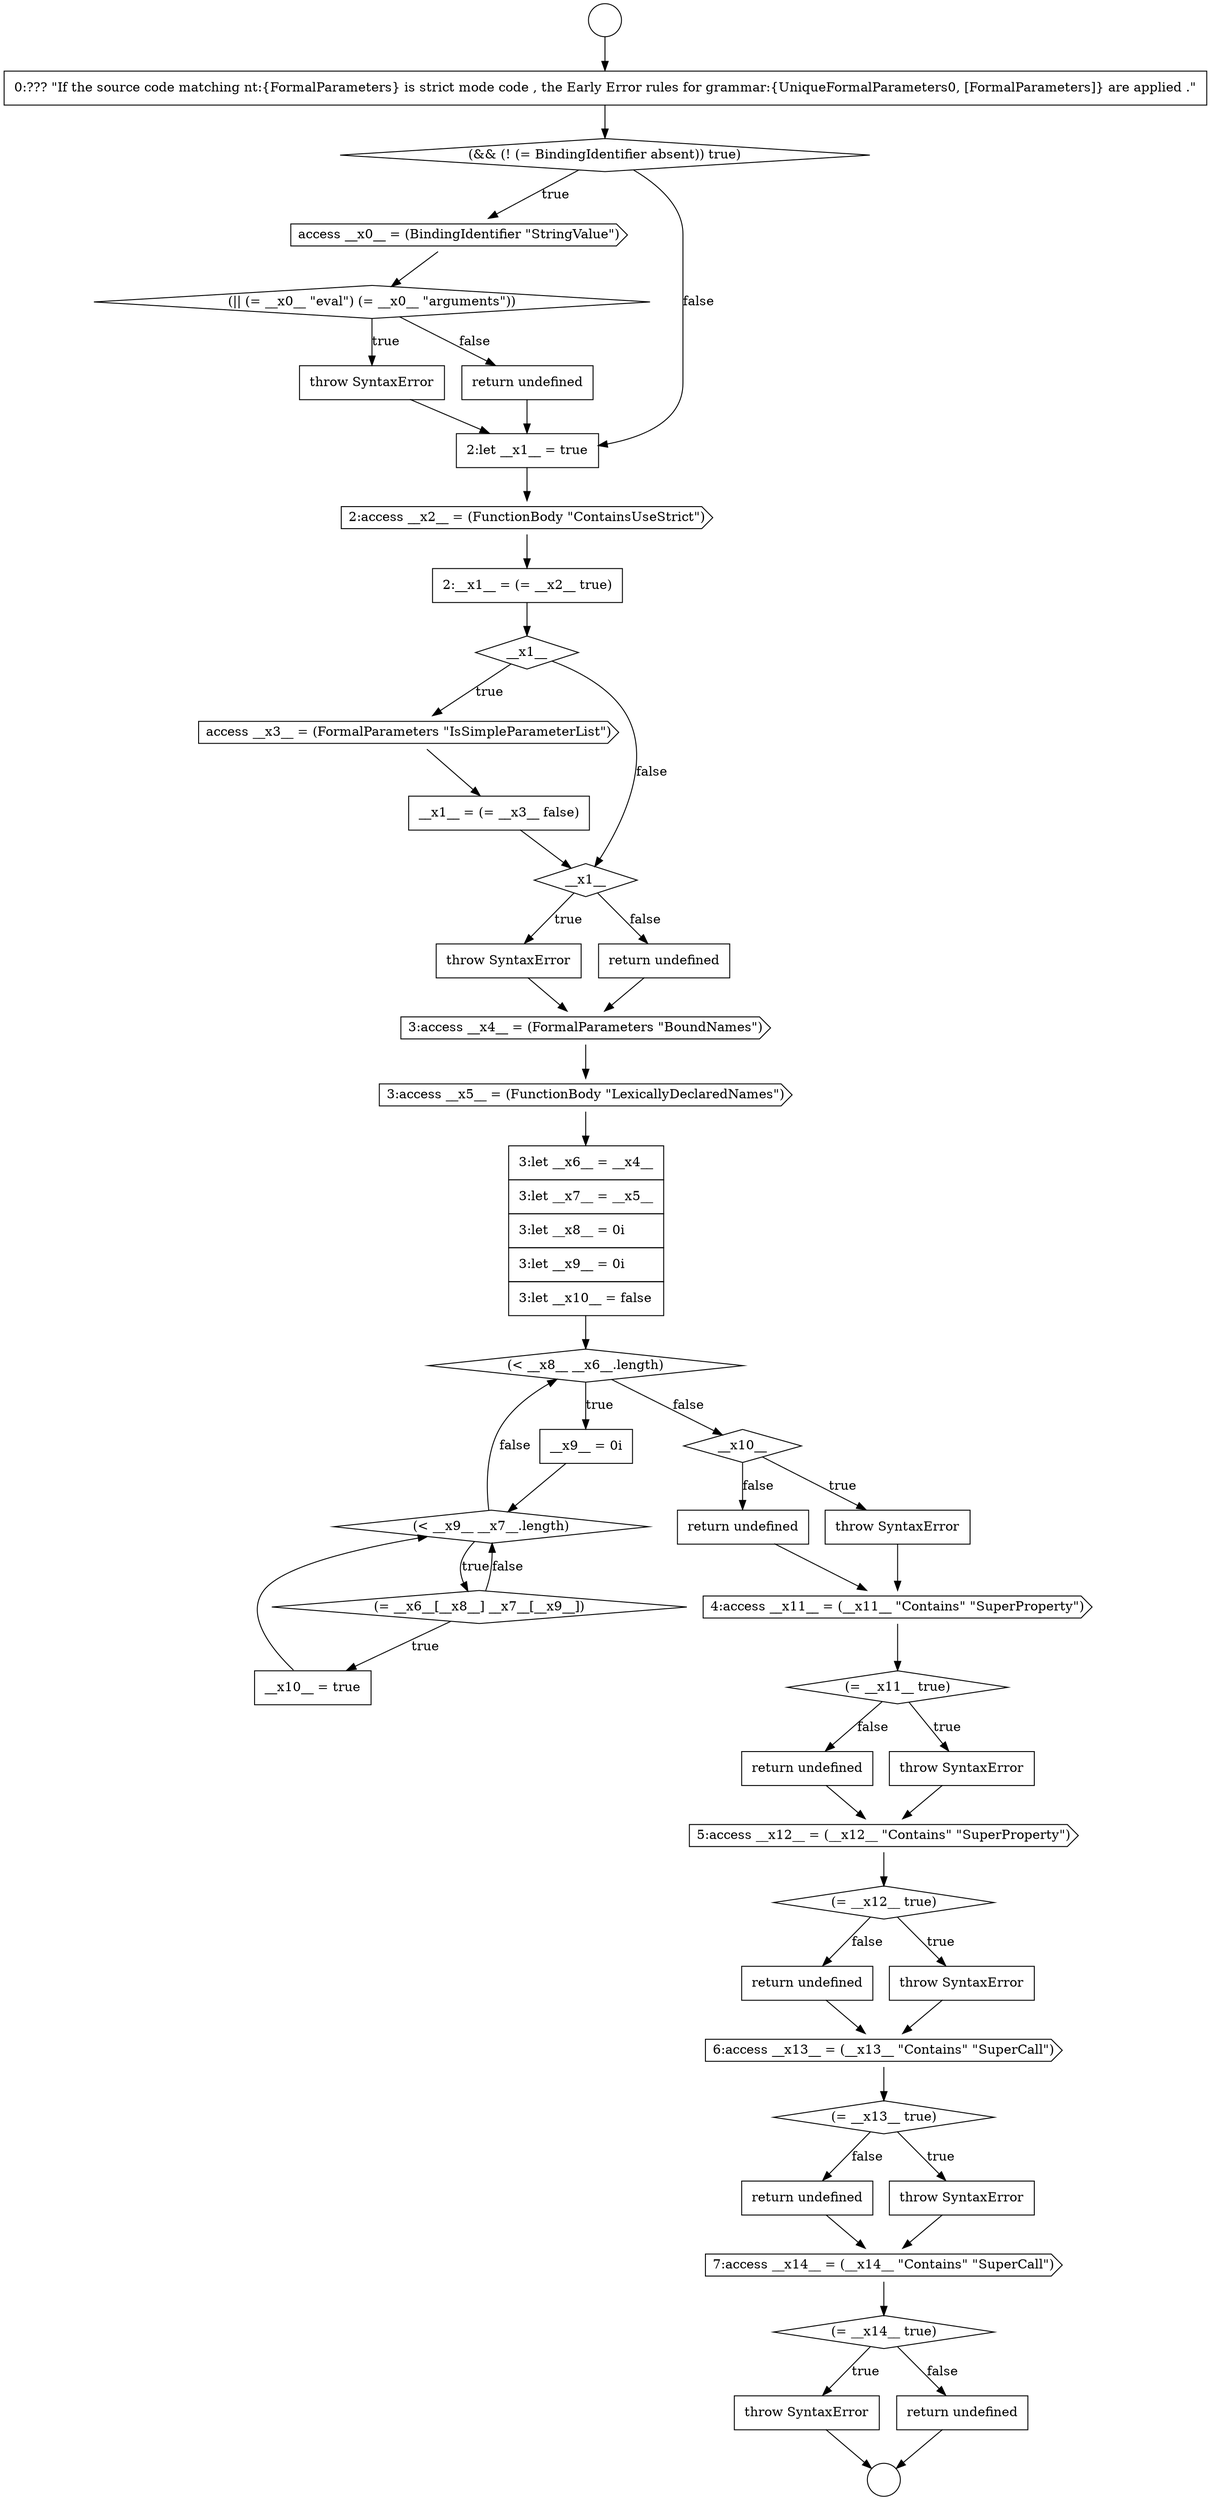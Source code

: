 digraph {
  node20280 [shape=none, margin=0, label=<<font color="black">
    <table border="0" cellborder="1" cellspacing="0" cellpadding="10">
      <tr><td align="left">return undefined</td></tr>
    </table>
  </font>> color="black" fillcolor="white" style=filled]
  node20281 [shape=cds, label=<<font color="black">5:access __x12__ = (__x12__ &quot;Contains&quot; &quot;SuperProperty&quot;)</font>> color="black" fillcolor="white" style=filled]
  node20285 [shape=cds, label=<<font color="black">6:access __x13__ = (__x13__ &quot;Contains&quot; &quot;SuperCall&quot;)</font>> color="black" fillcolor="white" style=filled]
  node20253 [shape=cds, label=<<font color="black">access __x0__ = (BindingIdentifier &quot;StringValue&quot;)</font>> color="black" fillcolor="white" style=filled]
  node20284 [shape=none, margin=0, label=<<font color="black">
    <table border="0" cellborder="1" cellspacing="0" cellpadding="10">
      <tr><td align="left">return undefined</td></tr>
    </table>
  </font>> color="black" fillcolor="white" style=filled]
  node20249 [shape=circle label=" " color="black" fillcolor="white" style=filled]
  node20288 [shape=none, margin=0, label=<<font color="black">
    <table border="0" cellborder="1" cellspacing="0" cellpadding="10">
      <tr><td align="left">return undefined</td></tr>
    </table>
  </font>> color="black" fillcolor="white" style=filled]
  node20283 [shape=none, margin=0, label=<<font color="black">
    <table border="0" cellborder="1" cellspacing="0" cellpadding="10">
      <tr><td align="left">throw SyntaxError</td></tr>
    </table>
  </font>> color="black" fillcolor="white" style=filled]
  node20270 [shape=none, margin=0, label=<<font color="black">
    <table border="0" cellborder="1" cellspacing="0" cellpadding="10">
      <tr><td align="left">__x9__ = 0i</td></tr>
    </table>
  </font>> color="black" fillcolor="white" style=filled]
  node20291 [shape=none, margin=0, label=<<font color="black">
    <table border="0" cellborder="1" cellspacing="0" cellpadding="10">
      <tr><td align="left">throw SyntaxError</td></tr>
    </table>
  </font>> color="black" fillcolor="white" style=filled]
  node20287 [shape=none, margin=0, label=<<font color="black">
    <table border="0" cellborder="1" cellspacing="0" cellpadding="10">
      <tr><td align="left">throw SyntaxError</td></tr>
    </table>
  </font>> color="black" fillcolor="white" style=filled]
  node20251 [shape=none, margin=0, label=<<font color="black">
    <table border="0" cellborder="1" cellspacing="0" cellpadding="10">
      <tr><td align="left">0:??? &quot;If the source code matching nt:{FormalParameters} is strict mode code , the Early Error rules for grammar:{UniqueFormalParameters0, [FormalParameters]} are applied .&quot;</td></tr>
    </table>
  </font>> color="black" fillcolor="white" style=filled]
  node20282 [shape=diamond, label=<<font color="black">(= __x12__ true)</font>> color="black" fillcolor="white" style=filled]
  node20255 [shape=none, margin=0, label=<<font color="black">
    <table border="0" cellborder="1" cellspacing="0" cellpadding="10">
      <tr><td align="left">throw SyntaxError</td></tr>
    </table>
  </font>> color="black" fillcolor="white" style=filled]
  node20286 [shape=diamond, label=<<font color="black">(= __x13__ true)</font>> color="black" fillcolor="white" style=filled]
  node20256 [shape=none, margin=0, label=<<font color="black">
    <table border="0" cellborder="1" cellspacing="0" cellpadding="10">
      <tr><td align="left">return undefined</td></tr>
    </table>
  </font>> color="black" fillcolor="white" style=filled]
  node20273 [shape=none, margin=0, label=<<font color="black">
    <table border="0" cellborder="1" cellspacing="0" cellpadding="10">
      <tr><td align="left">__x10__ = true</td></tr>
    </table>
  </font>> color="black" fillcolor="white" style=filled]
  node20258 [shape=cds, label=<<font color="black">2:access __x2__ = (FunctionBody &quot;ContainsUseStrict&quot;)</font>> color="black" fillcolor="white" style=filled]
  node20268 [shape=none, margin=0, label=<<font color="black">
    <table border="0" cellborder="1" cellspacing="0" cellpadding="10">
      <tr><td align="left">3:let __x6__ = __x4__</td></tr>
      <tr><td align="left">3:let __x7__ = __x5__</td></tr>
      <tr><td align="left">3:let __x8__ = 0i</td></tr>
      <tr><td align="left">3:let __x9__ = 0i</td></tr>
      <tr><td align="left">3:let __x10__ = false</td></tr>
    </table>
  </font>> color="black" fillcolor="white" style=filled]
  node20276 [shape=none, margin=0, label=<<font color="black">
    <table border="0" cellborder="1" cellspacing="0" cellpadding="10">
      <tr><td align="left">return undefined</td></tr>
    </table>
  </font>> color="black" fillcolor="white" style=filled]
  node20259 [shape=none, margin=0, label=<<font color="black">
    <table border="0" cellborder="1" cellspacing="0" cellpadding="10">
      <tr><td align="left">2:__x1__ = (= __x2__ true)</td></tr>
    </table>
  </font>> color="black" fillcolor="white" style=filled]
  node20262 [shape=none, margin=0, label=<<font color="black">
    <table border="0" cellborder="1" cellspacing="0" cellpadding="10">
      <tr><td align="left">__x1__ = (= __x3__ false)</td></tr>
    </table>
  </font>> color="black" fillcolor="white" style=filled]
  node20272 [shape=diamond, label=<<font color="black">(= __x6__[__x8__] __x7__[__x9__])</font>> color="black" fillcolor="white" style=filled]
  node20252 [shape=diamond, label=<<font color="black">(&amp;&amp; (! (= BindingIdentifier absent)) true)</font>> color="black" fillcolor="white" style=filled]
  node20264 [shape=none, margin=0, label=<<font color="black">
    <table border="0" cellborder="1" cellspacing="0" cellpadding="10">
      <tr><td align="left">throw SyntaxError</td></tr>
    </table>
  </font>> color="black" fillcolor="white" style=filled]
  node20277 [shape=cds, label=<<font color="black">4:access __x11__ = (__x11__ &quot;Contains&quot; &quot;SuperProperty&quot;)</font>> color="black" fillcolor="white" style=filled]
  node20261 [shape=cds, label=<<font color="black">access __x3__ = (FormalParameters &quot;IsSimpleParameterList&quot;)</font>> color="black" fillcolor="white" style=filled]
  node20271 [shape=diamond, label=<<font color="black">(&lt; __x9__ __x7__.length)</font>> color="black" fillcolor="white" style=filled]
  node20290 [shape=diamond, label=<<font color="black">(= __x14__ true)</font>> color="black" fillcolor="white" style=filled]
  node20267 [shape=cds, label=<<font color="black">3:access __x5__ = (FunctionBody &quot;LexicallyDeclaredNames&quot;)</font>> color="black" fillcolor="white" style=filled]
  node20278 [shape=diamond, label=<<font color="black">(= __x11__ true)</font>> color="black" fillcolor="white" style=filled]
  node20254 [shape=diamond, label=<<font color="black">(|| (= __x0__ &quot;eval&quot;) (= __x0__ &quot;arguments&quot;))</font>> color="black" fillcolor="white" style=filled]
  node20266 [shape=cds, label=<<font color="black">3:access __x4__ = (FormalParameters &quot;BoundNames&quot;)</font>> color="black" fillcolor="white" style=filled]
  node20260 [shape=diamond, label=<<font color="black">__x1__</font>> color="black" fillcolor="white" style=filled]
  node20250 [shape=circle label=" " color="black" fillcolor="white" style=filled]
  node20274 [shape=diamond, label=<<font color="black">__x10__</font>> color="black" fillcolor="white" style=filled]
  node20257 [shape=none, margin=0, label=<<font color="black">
    <table border="0" cellborder="1" cellspacing="0" cellpadding="10">
      <tr><td align="left">2:let __x1__ = true</td></tr>
    </table>
  </font>> color="black" fillcolor="white" style=filled]
  node20289 [shape=cds, label=<<font color="black">7:access __x14__ = (__x14__ &quot;Contains&quot; &quot;SuperCall&quot;)</font>> color="black" fillcolor="white" style=filled]
  node20279 [shape=none, margin=0, label=<<font color="black">
    <table border="0" cellborder="1" cellspacing="0" cellpadding="10">
      <tr><td align="left">throw SyntaxError</td></tr>
    </table>
  </font>> color="black" fillcolor="white" style=filled]
  node20275 [shape=none, margin=0, label=<<font color="black">
    <table border="0" cellborder="1" cellspacing="0" cellpadding="10">
      <tr><td align="left">throw SyntaxError</td></tr>
    </table>
  </font>> color="black" fillcolor="white" style=filled]
  node20292 [shape=none, margin=0, label=<<font color="black">
    <table border="0" cellborder="1" cellspacing="0" cellpadding="10">
      <tr><td align="left">return undefined</td></tr>
    </table>
  </font>> color="black" fillcolor="white" style=filled]
  node20265 [shape=none, margin=0, label=<<font color="black">
    <table border="0" cellborder="1" cellspacing="0" cellpadding="10">
      <tr><td align="left">return undefined</td></tr>
    </table>
  </font>> color="black" fillcolor="white" style=filled]
  node20263 [shape=diamond, label=<<font color="black">__x1__</font>> color="black" fillcolor="white" style=filled]
  node20269 [shape=diamond, label=<<font color="black">(&lt; __x8__ __x6__.length)</font>> color="black" fillcolor="white" style=filled]
  node20283 -> node20285 [ color="black"]
  node20292 -> node20250 [ color="black"]
  node20285 -> node20286 [ color="black"]
  node20255 -> node20257 [ color="black"]
  node20269 -> node20270 [label=<<font color="black">true</font>> color="black"]
  node20269 -> node20274 [label=<<font color="black">false</font>> color="black"]
  node20279 -> node20281 [ color="black"]
  node20258 -> node20259 [ color="black"]
  node20271 -> node20272 [label=<<font color="black">true</font>> color="black"]
  node20271 -> node20269 [label=<<font color="black">false</font>> color="black"]
  node20275 -> node20277 [ color="black"]
  node20266 -> node20267 [ color="black"]
  node20273 -> node20271 [ color="black"]
  node20259 -> node20260 [ color="black"]
  node20249 -> node20251 [ color="black"]
  node20280 -> node20281 [ color="black"]
  node20289 -> node20290 [ color="black"]
  node20272 -> node20273 [label=<<font color="black">true</font>> color="black"]
  node20272 -> node20271 [label=<<font color="black">false</font>> color="black"]
  node20252 -> node20253 [label=<<font color="black">true</font>> color="black"]
  node20252 -> node20257 [label=<<font color="black">false</font>> color="black"]
  node20251 -> node20252 [ color="black"]
  node20277 -> node20278 [ color="black"]
  node20288 -> node20289 [ color="black"]
  node20253 -> node20254 [ color="black"]
  node20276 -> node20277 [ color="black"]
  node20267 -> node20268 [ color="black"]
  node20264 -> node20266 [ color="black"]
  node20270 -> node20271 [ color="black"]
  node20287 -> node20289 [ color="black"]
  node20291 -> node20250 [ color="black"]
  node20282 -> node20283 [label=<<font color="black">true</font>> color="black"]
  node20282 -> node20284 [label=<<font color="black">false</font>> color="black"]
  node20256 -> node20257 [ color="black"]
  node20278 -> node20279 [label=<<font color="black">true</font>> color="black"]
  node20278 -> node20280 [label=<<font color="black">false</font>> color="black"]
  node20261 -> node20262 [ color="black"]
  node20268 -> node20269 [ color="black"]
  node20284 -> node20285 [ color="black"]
  node20290 -> node20291 [label=<<font color="black">true</font>> color="black"]
  node20290 -> node20292 [label=<<font color="black">false</font>> color="black"]
  node20260 -> node20261 [label=<<font color="black">true</font>> color="black"]
  node20260 -> node20263 [label=<<font color="black">false</font>> color="black"]
  node20262 -> node20263 [ color="black"]
  node20254 -> node20255 [label=<<font color="black">true</font>> color="black"]
  node20254 -> node20256 [label=<<font color="black">false</font>> color="black"]
  node20265 -> node20266 [ color="black"]
  node20286 -> node20287 [label=<<font color="black">true</font>> color="black"]
  node20286 -> node20288 [label=<<font color="black">false</font>> color="black"]
  node20274 -> node20275 [label=<<font color="black">true</font>> color="black"]
  node20274 -> node20276 [label=<<font color="black">false</font>> color="black"]
  node20281 -> node20282 [ color="black"]
  node20257 -> node20258 [ color="black"]
  node20263 -> node20264 [label=<<font color="black">true</font>> color="black"]
  node20263 -> node20265 [label=<<font color="black">false</font>> color="black"]
}
